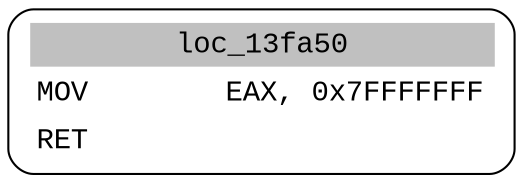 digraph asm_graph {
1941 [
shape="Mrecord" fontname="Courier New"label =<<table border="0" cellborder="0" cellpadding="3"><tr><td align="center" colspan="2" bgcolor="grey">loc_13fa50</td></tr><tr><td align="left">MOV        EAX, 0x7FFFFFFF</td></tr><tr><td align="left">RET        </td></tr></table>> ];
}